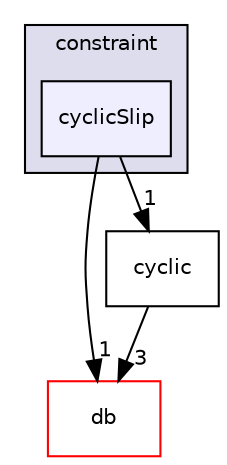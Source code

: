 digraph "src/OpenFOAM/meshes/polyMesh/polyPatches/constraint/cyclicSlip" {
  bgcolor=transparent;
  compound=true
  node [ fontsize="10", fontname="Helvetica"];
  edge [ labelfontsize="10", labelfontname="Helvetica"];
  subgraph clusterdir_09b4360db181b1c37726382a34e0210b {
    graph [ bgcolor="#ddddee", pencolor="black", label="constraint" fontname="Helvetica", fontsize="10", URL="dir_09b4360db181b1c37726382a34e0210b.html"]
  dir_d4fe226ff96edcf70561bfa24c4ace15 [shape=box, label="cyclicSlip", style="filled", fillcolor="#eeeeff", pencolor="black", URL="dir_d4fe226ff96edcf70561bfa24c4ace15.html"];
  }
  dir_63c634f7a7cfd679ac26c67fb30fc32f [shape=box label="db" color="red" URL="dir_63c634f7a7cfd679ac26c67fb30fc32f.html"];
  dir_f10e1feb71bd2aac359683c9b11c6603 [shape=box label="cyclic" URL="dir_f10e1feb71bd2aac359683c9b11c6603.html"];
  dir_d4fe226ff96edcf70561bfa24c4ace15->dir_63c634f7a7cfd679ac26c67fb30fc32f [headlabel="1", labeldistance=1.5 headhref="dir_002289_001953.html"];
  dir_d4fe226ff96edcf70561bfa24c4ace15->dir_f10e1feb71bd2aac359683c9b11c6603 [headlabel="1", labeldistance=1.5 headhref="dir_002289_002288.html"];
  dir_f10e1feb71bd2aac359683c9b11c6603->dir_63c634f7a7cfd679ac26c67fb30fc32f [headlabel="3", labeldistance=1.5 headhref="dir_002288_001953.html"];
}
